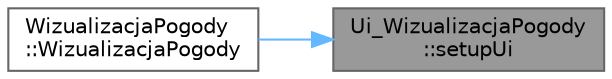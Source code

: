 digraph "Ui_WizualizacjaPogody::setupUi"
{
 // LATEX_PDF_SIZE
  bgcolor="transparent";
  edge [fontname=Helvetica,fontsize=10,labelfontname=Helvetica,labelfontsize=10];
  node [fontname=Helvetica,fontsize=10,shape=box,height=0.2,width=0.4];
  rankdir="RL";
  Node1 [id="Node000001",label="Ui_WizualizacjaPogody\l::setupUi",height=0.2,width=0.4,color="gray40", fillcolor="grey60", style="filled", fontcolor="black",tooltip=" "];
  Node1 -> Node2 [id="edge1_Node000001_Node000002",dir="back",color="steelblue1",style="solid",tooltip=" "];
  Node2 [id="Node000002",label="WizualizacjaPogody\l::WizualizacjaPogody",height=0.2,width=0.4,color="grey40", fillcolor="white", style="filled",URL="$class_wizualizacja_pogody.html#aed0faa566811cb430818b3a688e45540",tooltip="Konstruktor."];
}
